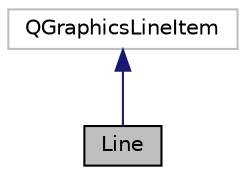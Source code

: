 digraph "Line"
{
 // LATEX_PDF_SIZE
  edge [fontname="Helvetica",fontsize="10",labelfontname="Helvetica",labelfontsize="10"];
  node [fontname="Helvetica",fontsize="10",shape=record];
  Node1 [label="Line",height=0.2,width=0.4,color="black", fillcolor="grey75", style="filled", fontcolor="black",tooltip="Line between two components on a Scene."];
  Node2 -> Node1 [dir="back",color="midnightblue",fontsize="10",style="solid",fontname="Helvetica"];
  Node2 [label="QGraphicsLineItem",height=0.2,width=0.4,color="grey75", fillcolor="white", style="filled",tooltip=" "];
}
